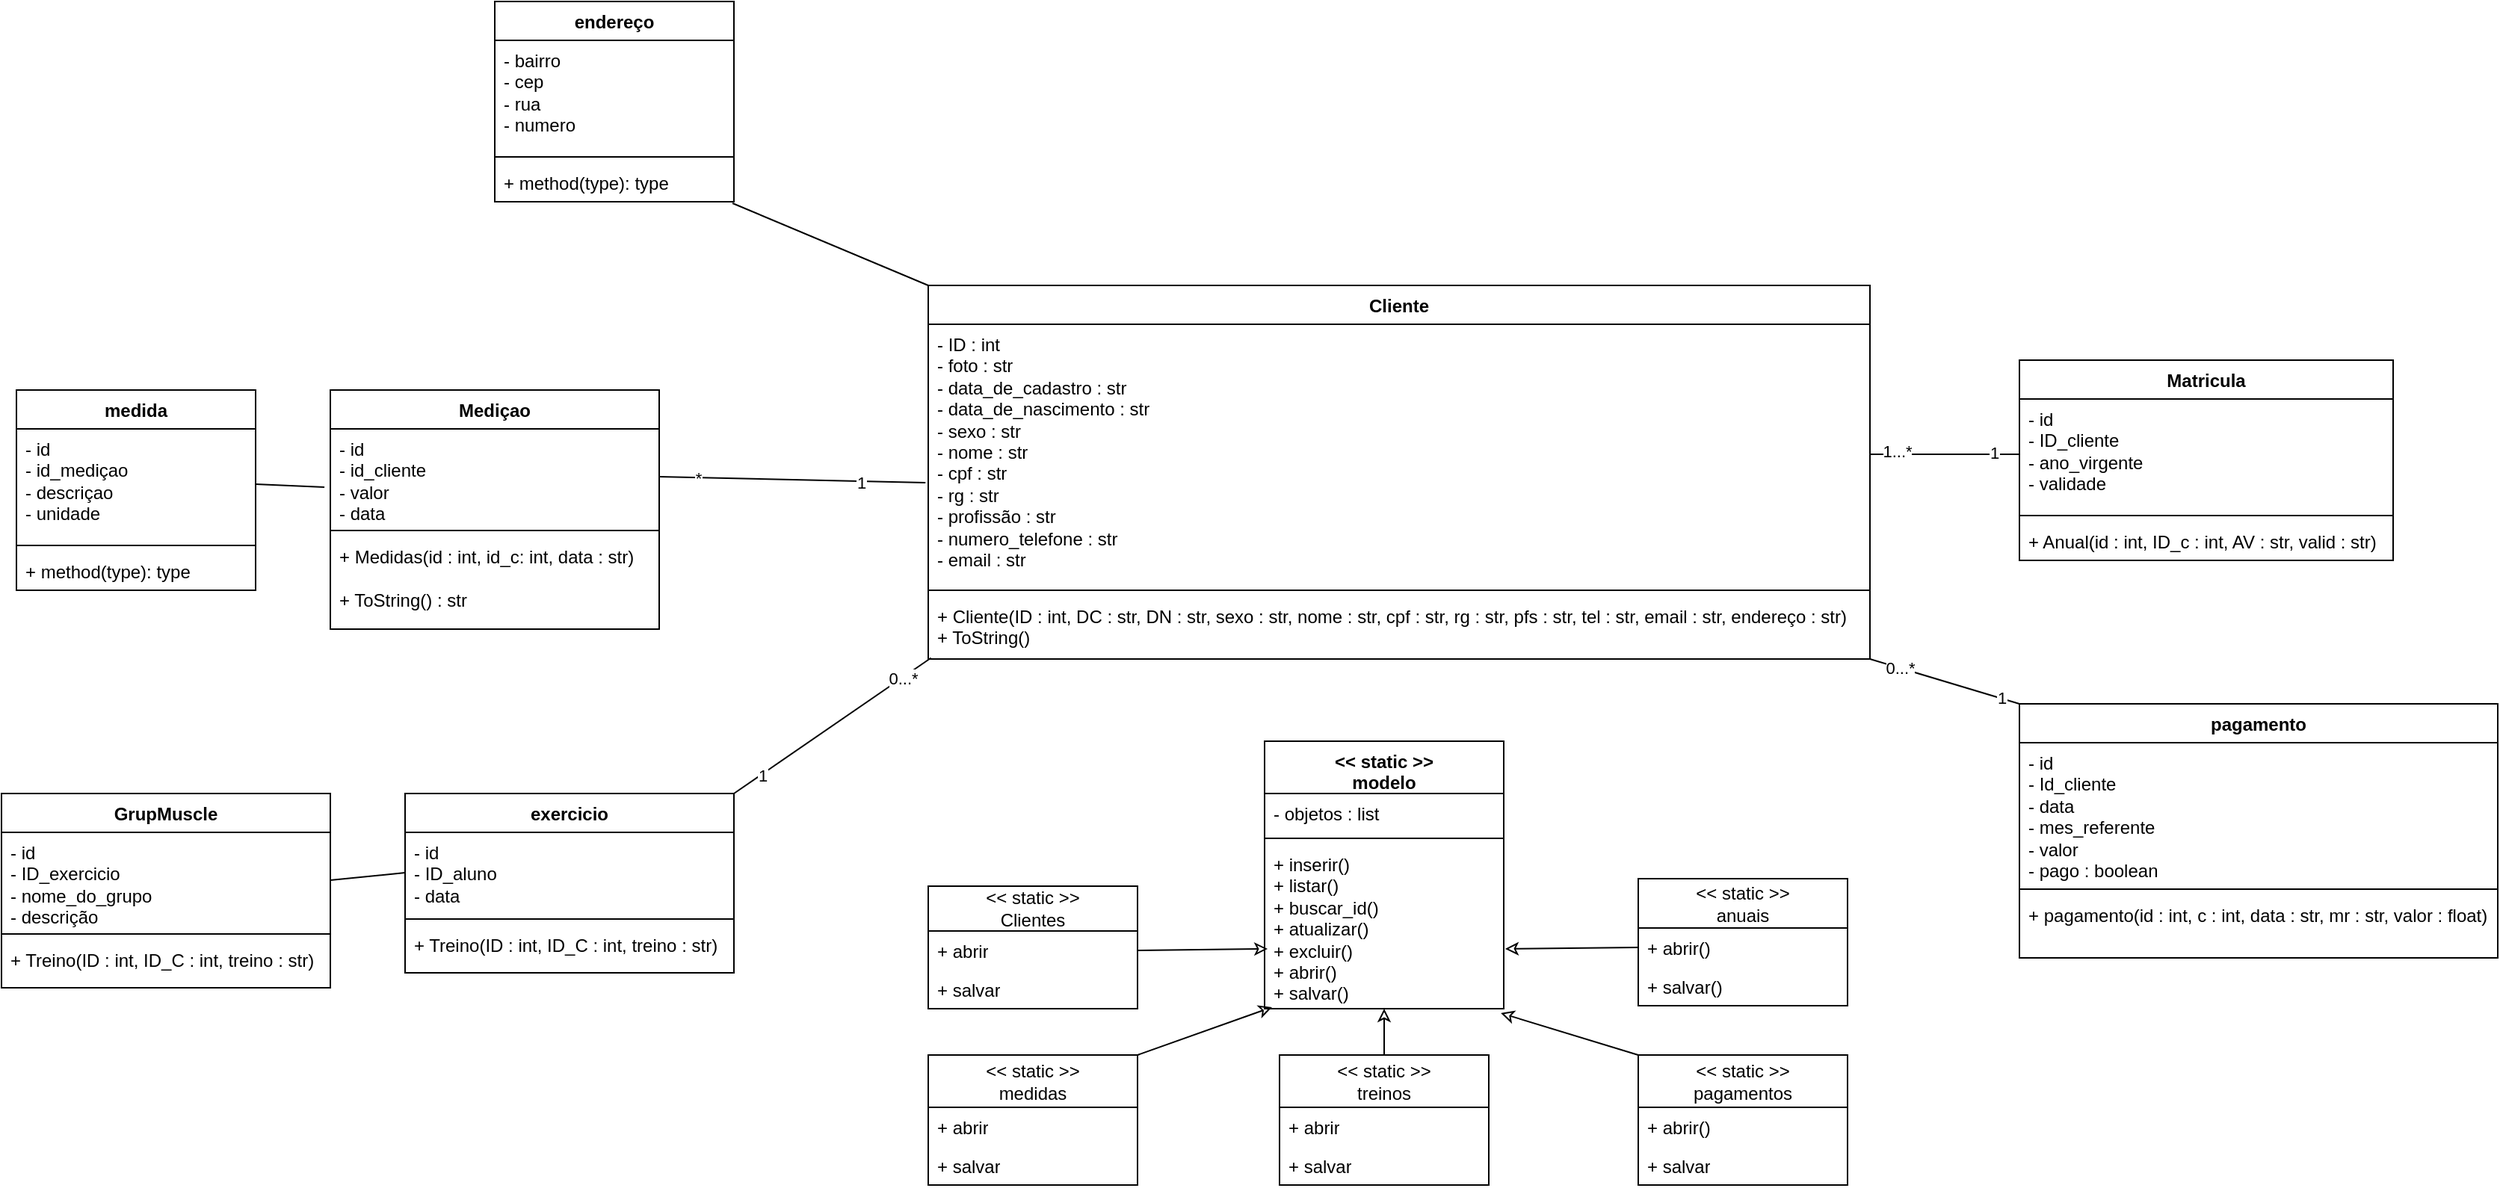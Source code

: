 <mxfile version="26.0.7">
  <diagram name="Página-1" id="hUZD1vpl5YjPBfnvqWsc">
    <mxGraphModel dx="1889" dy="578" grid="1" gridSize="10" guides="1" tooltips="1" connect="1" arrows="1" fold="1" page="1" pageScale="1" pageWidth="827" pageHeight="1169" math="0" shadow="0">
      <root>
        <mxCell id="0" />
        <mxCell id="1" parent="0" />
        <mxCell id="XV5S56shHWVsJy7ZyUxP-1" value="Cliente" style="swimlane;fontStyle=1;align=center;verticalAlign=top;childLayout=stackLayout;horizontal=1;startSize=26;horizontalStack=0;resizeParent=1;resizeParentMax=0;resizeLast=0;collapsible=1;marginBottom=0;whiteSpace=wrap;html=1;fontFamily=Helvetica;" parent="1" vertex="1">
          <mxGeometry x="140" y="280" width="630" height="250" as="geometry" />
        </mxCell>
        <mxCell id="XV5S56shHWVsJy7ZyUxP-2" value="- ID : int&lt;div&gt;- foto : str&amp;nbsp;&lt;br&gt;&lt;div&gt;- data_de_cadastro : str&lt;/div&gt;&lt;div&gt;- data_de_nascimento : str&lt;/div&gt;&lt;div&gt;- sexo : str&lt;/div&gt;&lt;div&gt;- nome : str&lt;/div&gt;&lt;div&gt;- cpf : str&lt;/div&gt;&lt;div&gt;- rg : str&lt;/div&gt;&lt;div&gt;- profissão : str&lt;/div&gt;&lt;div&gt;- numero_telefone : str&lt;/div&gt;&lt;div&gt;- email : str&lt;/div&gt;&lt;div&gt;&lt;br&gt;&lt;/div&gt;&lt;/div&gt;" style="text;strokeColor=none;fillColor=none;align=left;verticalAlign=top;spacingLeft=4;spacingRight=4;overflow=hidden;rotatable=0;points=[[0,0.5],[1,0.5]];portConstraint=eastwest;whiteSpace=wrap;html=1;fontFamily=Helvetica;" parent="XV5S56shHWVsJy7ZyUxP-1" vertex="1">
          <mxGeometry y="26" width="630" height="174" as="geometry" />
        </mxCell>
        <mxCell id="XV5S56shHWVsJy7ZyUxP-3" value="" style="line;strokeWidth=1;fillColor=none;align=left;verticalAlign=middle;spacingTop=-1;spacingLeft=3;spacingRight=3;rotatable=0;labelPosition=right;points=[];portConstraint=eastwest;strokeColor=inherit;fontFamily=Helvetica;" parent="XV5S56shHWVsJy7ZyUxP-1" vertex="1">
          <mxGeometry y="200" width="630" height="8" as="geometry" />
        </mxCell>
        <mxCell id="XV5S56shHWVsJy7ZyUxP-4" value="+ Cliente(ID : int, DC : str, DN : str, sexo : str, nome : str, cpf : str, rg : str, pfs : str, tel : str, email : str, endereço : str)&lt;div&gt;+ ToString()&lt;/div&gt;&lt;div&gt;&amp;nbsp;&lt;/div&gt;" style="text;strokeColor=none;fillColor=none;align=left;verticalAlign=top;spacingLeft=4;spacingRight=4;overflow=hidden;rotatable=0;points=[[0,0.5],[1,0.5]];portConstraint=eastwest;whiteSpace=wrap;html=1;fontFamily=Helvetica;" parent="XV5S56shHWVsJy7ZyUxP-1" vertex="1">
          <mxGeometry y="208" width="630" height="42" as="geometry" />
        </mxCell>
        <mxCell id="XV5S56shHWVsJy7ZyUxP-6" value="Mediçao" style="swimlane;fontStyle=1;align=center;verticalAlign=top;childLayout=stackLayout;horizontal=1;startSize=26;horizontalStack=0;resizeParent=1;resizeParentMax=0;resizeLast=0;collapsible=1;marginBottom=0;whiteSpace=wrap;html=1;fontFamily=Helvetica;" parent="1" vertex="1">
          <mxGeometry x="-260" y="350" width="220" height="160" as="geometry" />
        </mxCell>
        <mxCell id="XV5S56shHWVsJy7ZyUxP-7" value="- id&lt;div&gt;- id_cliente&lt;/div&gt;&lt;div&gt;- valor&lt;/div&gt;&lt;div&gt;- data&lt;/div&gt;" style="text;strokeColor=none;fillColor=none;align=left;verticalAlign=top;spacingLeft=4;spacingRight=4;overflow=hidden;rotatable=0;points=[[0,0.5],[1,0.5]];portConstraint=eastwest;whiteSpace=wrap;html=1;fontFamily=Helvetica;" parent="XV5S56shHWVsJy7ZyUxP-6" vertex="1">
          <mxGeometry y="26" width="220" height="64" as="geometry" />
        </mxCell>
        <mxCell id="XV5S56shHWVsJy7ZyUxP-8" value="" style="line;strokeWidth=1;fillColor=none;align=left;verticalAlign=middle;spacingTop=-1;spacingLeft=3;spacingRight=3;rotatable=0;labelPosition=right;points=[];portConstraint=eastwest;strokeColor=inherit;fontFamily=Helvetica;" parent="XV5S56shHWVsJy7ZyUxP-6" vertex="1">
          <mxGeometry y="90" width="220" height="8" as="geometry" />
        </mxCell>
        <mxCell id="XV5S56shHWVsJy7ZyUxP-9" value="+ Medidas(id : int, id_c: int, data : str&lt;span style=&quot;background-color: transparent; color: light-dark(rgb(0, 0, 0), rgb(255, 255, 255));&quot;&gt;)&lt;/span&gt;&lt;div&gt;&lt;span style=&quot;background-color: transparent; color: light-dark(rgb(0, 0, 0), rgb(255, 255, 255));&quot;&gt;&lt;br&gt;&lt;/span&gt;&lt;/div&gt;&lt;div&gt;&lt;span style=&quot;background-color: transparent; color: light-dark(rgb(0, 0, 0), rgb(255, 255, 255));&quot;&gt;+ ToString() : str&lt;/span&gt;&lt;/div&gt;" style="text;strokeColor=none;fillColor=none;align=left;verticalAlign=top;spacingLeft=4;spacingRight=4;overflow=hidden;rotatable=0;points=[[0,0.5],[1,0.5]];portConstraint=eastwest;whiteSpace=wrap;html=1;fontFamily=Helvetica;" parent="XV5S56shHWVsJy7ZyUxP-6" vertex="1">
          <mxGeometry y="98" width="220" height="62" as="geometry" />
        </mxCell>
        <mxCell id="XV5S56shHWVsJy7ZyUxP-10" value="Matricula" style="swimlane;fontStyle=1;align=center;verticalAlign=top;childLayout=stackLayout;horizontal=1;startSize=26;horizontalStack=0;resizeParent=1;resizeParentMax=0;resizeLast=0;collapsible=1;marginBottom=0;whiteSpace=wrap;html=1;fontFamily=Helvetica;" parent="1" vertex="1">
          <mxGeometry x="870" y="330" width="250" height="134" as="geometry" />
        </mxCell>
        <mxCell id="XV5S56shHWVsJy7ZyUxP-11" value="- id&lt;div&gt;- ID_cliente&lt;/div&gt;&lt;div&gt;- ano_virgente&lt;/div&gt;&lt;div&gt;- validade&lt;/div&gt;" style="text;strokeColor=none;fillColor=none;align=left;verticalAlign=top;spacingLeft=4;spacingRight=4;overflow=hidden;rotatable=0;points=[[0,0.5],[1,0.5]];portConstraint=eastwest;whiteSpace=wrap;html=1;fontFamily=Helvetica;" parent="XV5S56shHWVsJy7ZyUxP-10" vertex="1">
          <mxGeometry y="26" width="250" height="74" as="geometry" />
        </mxCell>
        <mxCell id="XV5S56shHWVsJy7ZyUxP-12" value="" style="line;strokeWidth=1;fillColor=none;align=left;verticalAlign=middle;spacingTop=-1;spacingLeft=3;spacingRight=3;rotatable=0;labelPosition=right;points=[];portConstraint=eastwest;strokeColor=inherit;fontFamily=Helvetica;" parent="XV5S56shHWVsJy7ZyUxP-10" vertex="1">
          <mxGeometry y="100" width="250" height="8" as="geometry" />
        </mxCell>
        <mxCell id="XV5S56shHWVsJy7ZyUxP-13" value="+ Anual(id : int, ID_c : int, AV : str, valid : str&lt;span style=&quot;background-color: transparent; color: light-dark(rgb(0, 0, 0), rgb(255, 255, 255));&quot;&gt;)&lt;/span&gt;" style="text;strokeColor=none;fillColor=none;align=left;verticalAlign=top;spacingLeft=4;spacingRight=4;overflow=hidden;rotatable=0;points=[[0,0.5],[1,0.5]];portConstraint=eastwest;whiteSpace=wrap;html=1;fontFamily=Helvetica;" parent="XV5S56shHWVsJy7ZyUxP-10" vertex="1">
          <mxGeometry y="108" width="250" height="26" as="geometry" />
        </mxCell>
        <mxCell id="XV5S56shHWVsJy7ZyUxP-14" value="pagamento" style="swimlane;fontStyle=1;align=center;verticalAlign=top;childLayout=stackLayout;horizontal=1;startSize=26;horizontalStack=0;resizeParent=1;resizeParentMax=0;resizeLast=0;collapsible=1;marginBottom=0;whiteSpace=wrap;html=1;fontFamily=Helvetica;" parent="1" vertex="1">
          <mxGeometry x="870" y="560" width="320" height="170" as="geometry" />
        </mxCell>
        <mxCell id="XV5S56shHWVsJy7ZyUxP-15" value="- id&lt;div&gt;- Id_cliente&lt;/div&gt;&lt;div&gt;- data&lt;/div&gt;&lt;div&gt;- mes_referente&lt;/div&gt;&lt;div&gt;- valor&lt;/div&gt;&lt;div&gt;- pago : boolean&lt;/div&gt;" style="text;strokeColor=none;fillColor=none;align=left;verticalAlign=top;spacingLeft=4;spacingRight=4;overflow=hidden;rotatable=0;points=[[0,0.5],[1,0.5]];portConstraint=eastwest;whiteSpace=wrap;html=1;fontFamily=Helvetica;" parent="XV5S56shHWVsJy7ZyUxP-14" vertex="1">
          <mxGeometry y="26" width="320" height="94" as="geometry" />
        </mxCell>
        <mxCell id="XV5S56shHWVsJy7ZyUxP-16" value="" style="line;strokeWidth=1;fillColor=none;align=left;verticalAlign=middle;spacingTop=-1;spacingLeft=3;spacingRight=3;rotatable=0;labelPosition=right;points=[];portConstraint=eastwest;strokeColor=inherit;fontFamily=Helvetica;" parent="XV5S56shHWVsJy7ZyUxP-14" vertex="1">
          <mxGeometry y="120" width="320" height="8" as="geometry" />
        </mxCell>
        <mxCell id="XV5S56shHWVsJy7ZyUxP-17" value="+ pagamento(id : int, c : int, data : str, mr : str, valor : float)" style="text;strokeColor=none;fillColor=none;align=left;verticalAlign=top;spacingLeft=4;spacingRight=4;overflow=hidden;rotatable=0;points=[[0,0.5],[1,0.5]];portConstraint=eastwest;whiteSpace=wrap;html=1;fontFamily=Helvetica;" parent="XV5S56shHWVsJy7ZyUxP-14" vertex="1">
          <mxGeometry y="128" width="320" height="42" as="geometry" />
        </mxCell>
        <mxCell id="XV5S56shHWVsJy7ZyUxP-19" value="exercicio" style="swimlane;fontStyle=1;align=center;verticalAlign=top;childLayout=stackLayout;horizontal=1;startSize=26;horizontalStack=0;resizeParent=1;resizeParentMax=0;resizeLast=0;collapsible=1;marginBottom=0;whiteSpace=wrap;html=1;fontFamily=Helvetica;" parent="1" vertex="1">
          <mxGeometry x="-210" y="620" width="220" height="120" as="geometry" />
        </mxCell>
        <mxCell id="XV5S56shHWVsJy7ZyUxP-20" value="- id&lt;div&gt;- ID_aluno&lt;/div&gt;&lt;div&gt;- data&lt;/div&gt;" style="text;strokeColor=none;fillColor=none;align=left;verticalAlign=top;spacingLeft=4;spacingRight=4;overflow=hidden;rotatable=0;points=[[0,0.5],[1,0.5]];portConstraint=eastwest;whiteSpace=wrap;html=1;fontFamily=Helvetica;" parent="XV5S56shHWVsJy7ZyUxP-19" vertex="1">
          <mxGeometry y="26" width="220" height="54" as="geometry" />
        </mxCell>
        <mxCell id="XV5S56shHWVsJy7ZyUxP-21" value="" style="line;strokeWidth=1;fillColor=none;align=left;verticalAlign=middle;spacingTop=-1;spacingLeft=3;spacingRight=3;rotatable=0;labelPosition=right;points=[];portConstraint=eastwest;strokeColor=inherit;fontFamily=Helvetica;" parent="XV5S56shHWVsJy7ZyUxP-19" vertex="1">
          <mxGeometry y="80" width="220" height="8" as="geometry" />
        </mxCell>
        <mxCell id="XV5S56shHWVsJy7ZyUxP-22" value="+ Treino(ID : int, ID_C : int, treino : str)" style="text;strokeColor=none;fillColor=none;align=left;verticalAlign=top;spacingLeft=4;spacingRight=4;overflow=hidden;rotatable=0;points=[[0,0.5],[1,0.5]];portConstraint=eastwest;whiteSpace=wrap;html=1;fontFamily=Helvetica;" parent="XV5S56shHWVsJy7ZyUxP-19" vertex="1">
          <mxGeometry y="88" width="220" height="32" as="geometry" />
        </mxCell>
        <mxCell id="XV5S56shHWVsJy7ZyUxP-24" value="&lt;div&gt;&amp;lt;&amp;lt; static &amp;gt;&amp;gt;&lt;/div&gt;modelo" style="swimlane;fontStyle=1;align=center;verticalAlign=top;childLayout=stackLayout;horizontal=1;startSize=35;horizontalStack=0;resizeParent=1;resizeParentMax=0;resizeLast=0;collapsible=1;marginBottom=0;whiteSpace=wrap;html=1;fontFamily=Helvetica;" parent="1" vertex="1">
          <mxGeometry x="365" y="585" width="160" height="179" as="geometry" />
        </mxCell>
        <mxCell id="XV5S56shHWVsJy7ZyUxP-25" value="- objetos : list" style="text;strokeColor=none;fillColor=none;align=left;verticalAlign=top;spacingLeft=4;spacingRight=4;overflow=hidden;rotatable=0;points=[[0,0.5],[1,0.5]];portConstraint=eastwest;whiteSpace=wrap;html=1;fontFamily=Helvetica;" parent="XV5S56shHWVsJy7ZyUxP-24" vertex="1">
          <mxGeometry y="35" width="160" height="26" as="geometry" />
        </mxCell>
        <mxCell id="XV5S56shHWVsJy7ZyUxP-26" value="" style="line;strokeWidth=1;fillColor=none;align=left;verticalAlign=middle;spacingTop=-1;spacingLeft=3;spacingRight=3;rotatable=0;labelPosition=right;points=[];portConstraint=eastwest;strokeColor=inherit;fontFamily=Helvetica;" parent="XV5S56shHWVsJy7ZyUxP-24" vertex="1">
          <mxGeometry y="61" width="160" height="8" as="geometry" />
        </mxCell>
        <mxCell id="XV5S56shHWVsJy7ZyUxP-27" value="+ inserir()&lt;div&gt;+ listar()&lt;/div&gt;&lt;div&gt;+ buscar_id()&lt;/div&gt;&lt;div&gt;+ atualizar()&lt;/div&gt;&lt;div&gt;+ excluir()&lt;/div&gt;&lt;div&gt;+ abrir()&lt;/div&gt;&lt;div&gt;+ salvar()&lt;/div&gt;" style="text;strokeColor=none;fillColor=none;align=left;verticalAlign=top;spacingLeft=4;spacingRight=4;overflow=hidden;rotatable=0;points=[[0,0.5],[1,0.5]];portConstraint=eastwest;whiteSpace=wrap;html=1;fontFamily=Helvetica;" parent="XV5S56shHWVsJy7ZyUxP-24" vertex="1">
          <mxGeometry y="69" width="160" height="110" as="geometry" />
        </mxCell>
        <mxCell id="XV5S56shHWVsJy7ZyUxP-32" value="&lt;div&gt;&amp;lt;&amp;lt; static &amp;gt;&amp;gt;&lt;br&gt;&lt;/div&gt;pagamentos" style="swimlane;fontStyle=0;childLayout=stackLayout;horizontal=1;startSize=35;fillColor=none;horizontalStack=0;resizeParent=1;resizeParentMax=0;resizeLast=0;collapsible=1;marginBottom=0;whiteSpace=wrap;html=1;fontFamily=Helvetica;" parent="1" vertex="1">
          <mxGeometry x="615" y="795" width="140" height="87" as="geometry" />
        </mxCell>
        <mxCell id="XV5S56shHWVsJy7ZyUxP-33" value="+ abrir()" style="text;strokeColor=none;fillColor=none;align=left;verticalAlign=top;spacingLeft=4;spacingRight=4;overflow=hidden;rotatable=0;points=[[0,0.5],[1,0.5]];portConstraint=eastwest;whiteSpace=wrap;html=1;fontFamily=Helvetica;" parent="XV5S56shHWVsJy7ZyUxP-32" vertex="1">
          <mxGeometry y="35" width="140" height="26" as="geometry" />
        </mxCell>
        <mxCell id="XV5S56shHWVsJy7ZyUxP-34" value="+ salvar" style="text;strokeColor=none;fillColor=none;align=left;verticalAlign=top;spacingLeft=4;spacingRight=4;overflow=hidden;rotatable=0;points=[[0,0.5],[1,0.5]];portConstraint=eastwest;whiteSpace=wrap;html=1;fontFamily=Helvetica;" parent="XV5S56shHWVsJy7ZyUxP-32" vertex="1">
          <mxGeometry y="61" width="140" height="26" as="geometry" />
        </mxCell>
        <mxCell id="XV5S56shHWVsJy7ZyUxP-35" value="&lt;div&gt;&amp;lt;&amp;lt; static &amp;gt;&amp;gt;&lt;br&gt;&lt;/div&gt;treinos" style="swimlane;fontStyle=0;childLayout=stackLayout;horizontal=1;startSize=35;fillColor=none;horizontalStack=0;resizeParent=1;resizeParentMax=0;resizeLast=0;collapsible=1;marginBottom=0;whiteSpace=wrap;html=1;fontFamily=Helvetica;" parent="1" vertex="1">
          <mxGeometry x="375" y="795" width="140" height="87" as="geometry" />
        </mxCell>
        <mxCell id="XV5S56shHWVsJy7ZyUxP-36" value="+ abrir" style="text;strokeColor=none;fillColor=none;align=left;verticalAlign=top;spacingLeft=4;spacingRight=4;overflow=hidden;rotatable=0;points=[[0,0.5],[1,0.5]];portConstraint=eastwest;whiteSpace=wrap;html=1;fontFamily=Helvetica;" parent="XV5S56shHWVsJy7ZyUxP-35" vertex="1">
          <mxGeometry y="35" width="140" height="26" as="geometry" />
        </mxCell>
        <mxCell id="XV5S56shHWVsJy7ZyUxP-37" value="+ salvar" style="text;strokeColor=none;fillColor=none;align=left;verticalAlign=top;spacingLeft=4;spacingRight=4;overflow=hidden;rotatable=0;points=[[0,0.5],[1,0.5]];portConstraint=eastwest;whiteSpace=wrap;html=1;fontFamily=Helvetica;" parent="XV5S56shHWVsJy7ZyUxP-35" vertex="1">
          <mxGeometry y="61" width="140" height="26" as="geometry" />
        </mxCell>
        <mxCell id="XV5S56shHWVsJy7ZyUxP-38" value="&lt;div&gt;&amp;lt;&amp;lt; static &amp;gt;&amp;gt;&lt;br&gt;&lt;/div&gt;medidas" style="swimlane;fontStyle=0;childLayout=stackLayout;horizontal=1;startSize=35;fillColor=none;horizontalStack=0;resizeParent=1;resizeParentMax=0;resizeLast=0;collapsible=1;marginBottom=0;whiteSpace=wrap;html=1;fontFamily=Helvetica;" parent="1" vertex="1">
          <mxGeometry x="140" y="795" width="140" height="87" as="geometry" />
        </mxCell>
        <mxCell id="XV5S56shHWVsJy7ZyUxP-39" value="+ abrir" style="text;strokeColor=none;fillColor=none;align=left;verticalAlign=top;spacingLeft=4;spacingRight=4;overflow=hidden;rotatable=0;points=[[0,0.5],[1,0.5]];portConstraint=eastwest;whiteSpace=wrap;html=1;fontFamily=Helvetica;" parent="XV5S56shHWVsJy7ZyUxP-38" vertex="1">
          <mxGeometry y="35" width="140" height="26" as="geometry" />
        </mxCell>
        <mxCell id="XV5S56shHWVsJy7ZyUxP-40" value="+ salvar" style="text;strokeColor=none;fillColor=none;align=left;verticalAlign=top;spacingLeft=4;spacingRight=4;overflow=hidden;rotatable=0;points=[[0,0.5],[1,0.5]];portConstraint=eastwest;whiteSpace=wrap;html=1;fontFamily=Helvetica;" parent="XV5S56shHWVsJy7ZyUxP-38" vertex="1">
          <mxGeometry y="61" width="140" height="26" as="geometry" />
        </mxCell>
        <mxCell id="XV5S56shHWVsJy7ZyUxP-41" value="&lt;div&gt;&amp;lt;&amp;lt; static &amp;gt;&amp;gt;&lt;br&gt;&lt;/div&gt;Clientes" style="swimlane;fontStyle=0;childLayout=stackLayout;horizontal=1;startSize=30;fillColor=none;horizontalStack=0;resizeParent=1;resizeParentMax=0;resizeLast=0;collapsible=1;marginBottom=0;whiteSpace=wrap;html=1;fontFamily=Helvetica;" parent="1" vertex="1">
          <mxGeometry x="140" y="682" width="140" height="82" as="geometry" />
        </mxCell>
        <mxCell id="XV5S56shHWVsJy7ZyUxP-42" value="+ abrir" style="text;strokeColor=none;fillColor=none;align=left;verticalAlign=top;spacingLeft=4;spacingRight=4;overflow=hidden;rotatable=0;points=[[0,0.5],[1,0.5]];portConstraint=eastwest;whiteSpace=wrap;html=1;fontFamily=Helvetica;" parent="XV5S56shHWVsJy7ZyUxP-41" vertex="1">
          <mxGeometry y="30" width="140" height="26" as="geometry" />
        </mxCell>
        <mxCell id="XV5S56shHWVsJy7ZyUxP-43" value="+ salvar" style="text;strokeColor=none;fillColor=none;align=left;verticalAlign=top;spacingLeft=4;spacingRight=4;overflow=hidden;rotatable=0;points=[[0,0.5],[1,0.5]];portConstraint=eastwest;whiteSpace=wrap;html=1;fontFamily=Helvetica;" parent="XV5S56shHWVsJy7ZyUxP-41" vertex="1">
          <mxGeometry y="56" width="140" height="26" as="geometry" />
        </mxCell>
        <mxCell id="XV5S56shHWVsJy7ZyUxP-44" value="&lt;div&gt;&amp;lt;&amp;lt; static &amp;gt;&amp;gt;&lt;br&gt;&lt;/div&gt;anuais" style="swimlane;fontStyle=0;childLayout=stackLayout;horizontal=1;startSize=33;fillColor=none;horizontalStack=0;resizeParent=1;resizeParentMax=0;resizeLast=0;collapsible=1;marginBottom=0;whiteSpace=wrap;html=1;fontFamily=Helvetica;" parent="1" vertex="1">
          <mxGeometry x="615" y="677" width="140" height="85" as="geometry" />
        </mxCell>
        <mxCell id="XV5S56shHWVsJy7ZyUxP-45" value="+ abrir()" style="text;strokeColor=none;fillColor=none;align=left;verticalAlign=top;spacingLeft=4;spacingRight=4;overflow=hidden;rotatable=0;points=[[0,0.5],[1,0.5]];portConstraint=eastwest;whiteSpace=wrap;html=1;fontFamily=Helvetica;" parent="XV5S56shHWVsJy7ZyUxP-44" vertex="1">
          <mxGeometry y="33" width="140" height="26" as="geometry" />
        </mxCell>
        <mxCell id="XV5S56shHWVsJy7ZyUxP-46" value="+ salvar()" style="text;strokeColor=none;fillColor=none;align=left;verticalAlign=top;spacingLeft=4;spacingRight=4;overflow=hidden;rotatable=0;points=[[0,0.5],[1,0.5]];portConstraint=eastwest;whiteSpace=wrap;html=1;fontFamily=Helvetica;" parent="XV5S56shHWVsJy7ZyUxP-44" vertex="1">
          <mxGeometry y="59" width="140" height="26" as="geometry" />
        </mxCell>
        <mxCell id="XV5S56shHWVsJy7ZyUxP-50" style="rounded=0;orthogonalLoop=1;jettySize=auto;html=1;exitX=0;exitY=0.5;exitDx=0;exitDy=0;entryX=1.006;entryY=0.636;entryDx=0;entryDy=0;entryPerimeter=0;endArrow=classic;endFill=0;fontFamily=Helvetica;" parent="1" source="XV5S56shHWVsJy7ZyUxP-45" target="XV5S56shHWVsJy7ZyUxP-27" edge="1">
          <mxGeometry relative="1" as="geometry" />
        </mxCell>
        <mxCell id="XV5S56shHWVsJy7ZyUxP-51" style="edgeStyle=none;shape=connector;rounded=0;orthogonalLoop=1;jettySize=auto;html=1;exitX=0;exitY=0;exitDx=0;exitDy=0;entryX=0.988;entryY=1.027;entryDx=0;entryDy=0;entryPerimeter=0;strokeColor=default;align=center;verticalAlign=middle;fontFamily=Helvetica;fontSize=11;fontColor=default;labelBackgroundColor=default;endArrow=classic;endFill=0;" parent="1" source="XV5S56shHWVsJy7ZyUxP-32" target="XV5S56shHWVsJy7ZyUxP-27" edge="1">
          <mxGeometry relative="1" as="geometry" />
        </mxCell>
        <mxCell id="XV5S56shHWVsJy7ZyUxP-52" style="edgeStyle=none;shape=connector;rounded=0;orthogonalLoop=1;jettySize=auto;html=1;exitX=0.5;exitY=0;exitDx=0;exitDy=0;entryX=0.5;entryY=1;entryDx=0;entryDy=0;entryPerimeter=0;strokeColor=default;align=center;verticalAlign=middle;fontFamily=Helvetica;fontSize=11;fontColor=default;labelBackgroundColor=default;endArrow=classic;endFill=0;" parent="1" source="XV5S56shHWVsJy7ZyUxP-35" target="XV5S56shHWVsJy7ZyUxP-27" edge="1">
          <mxGeometry relative="1" as="geometry" />
        </mxCell>
        <mxCell id="XV5S56shHWVsJy7ZyUxP-53" style="edgeStyle=none;shape=connector;rounded=0;orthogonalLoop=1;jettySize=auto;html=1;exitX=1;exitY=0;exitDx=0;exitDy=0;entryX=0.031;entryY=0.991;entryDx=0;entryDy=0;entryPerimeter=0;strokeColor=default;align=center;verticalAlign=middle;fontFamily=Helvetica;fontSize=11;fontColor=default;labelBackgroundColor=default;endArrow=classic;endFill=0;" parent="1" source="XV5S56shHWVsJy7ZyUxP-38" target="XV5S56shHWVsJy7ZyUxP-27" edge="1">
          <mxGeometry relative="1" as="geometry" />
        </mxCell>
        <mxCell id="XV5S56shHWVsJy7ZyUxP-54" style="edgeStyle=none;shape=connector;rounded=0;orthogonalLoop=1;jettySize=auto;html=1;exitX=1;exitY=0.5;exitDx=0;exitDy=0;entryX=0.013;entryY=0.636;entryDx=0;entryDy=0;entryPerimeter=0;strokeColor=default;align=center;verticalAlign=middle;fontFamily=Helvetica;fontSize=11;fontColor=default;labelBackgroundColor=default;endArrow=classic;endFill=0;" parent="1" source="XV5S56shHWVsJy7ZyUxP-42" target="XV5S56shHWVsJy7ZyUxP-27" edge="1">
          <mxGeometry relative="1" as="geometry" />
        </mxCell>
        <mxCell id="XV5S56shHWVsJy7ZyUxP-55" style="edgeStyle=none;shape=connector;rounded=0;orthogonalLoop=1;jettySize=auto;html=1;exitX=1;exitY=0.5;exitDx=0;exitDy=0;entryX=-0.003;entryY=0.609;entryDx=0;entryDy=0;entryPerimeter=0;strokeColor=default;align=center;verticalAlign=middle;fontFamily=Helvetica;fontSize=11;fontColor=default;labelBackgroundColor=default;endArrow=none;endFill=0;startFill=0;" parent="1" source="XV5S56shHWVsJy7ZyUxP-7" target="XV5S56shHWVsJy7ZyUxP-2" edge="1">
          <mxGeometry relative="1" as="geometry" />
        </mxCell>
        <mxCell id="XV5S56shHWVsJy7ZyUxP-56" value="*" style="edgeLabel;html=1;align=center;verticalAlign=middle;resizable=0;points=[];fontFamily=Helvetica;fontSize=11;fontColor=default;labelBackgroundColor=default;" parent="XV5S56shHWVsJy7ZyUxP-55" vertex="1" connectable="0">
          <mxGeometry x="-0.709" relative="1" as="geometry">
            <mxPoint as="offset" />
          </mxGeometry>
        </mxCell>
        <mxCell id="XV5S56shHWVsJy7ZyUxP-57" value="1" style="edgeLabel;html=1;align=center;verticalAlign=middle;resizable=0;points=[];fontFamily=Helvetica;fontSize=11;fontColor=default;labelBackgroundColor=default;" parent="XV5S56shHWVsJy7ZyUxP-55" vertex="1" connectable="0">
          <mxGeometry x="0.444" y="-1" relative="1" as="geometry">
            <mxPoint x="6" as="offset" />
          </mxGeometry>
        </mxCell>
        <mxCell id="XV5S56shHWVsJy7ZyUxP-58" style="edgeStyle=none;shape=connector;rounded=0;orthogonalLoop=1;jettySize=auto;html=1;exitX=0;exitY=0.5;exitDx=0;exitDy=0;entryX=1;entryY=0.5;entryDx=0;entryDy=0;strokeColor=default;align=center;verticalAlign=middle;fontFamily=Helvetica;fontSize=11;fontColor=default;labelBackgroundColor=default;endArrow=none;endFill=0;startFill=0;" parent="1" source="XV5S56shHWVsJy7ZyUxP-11" target="XV5S56shHWVsJy7ZyUxP-2" edge="1">
          <mxGeometry relative="1" as="geometry" />
        </mxCell>
        <mxCell id="XV5S56shHWVsJy7ZyUxP-67" value="1" style="edgeLabel;html=1;align=center;verticalAlign=middle;resizable=0;points=[];fontFamily=Helvetica;fontSize=11;fontColor=default;labelBackgroundColor=default;" parent="XV5S56shHWVsJy7ZyUxP-58" vertex="1" connectable="0">
          <mxGeometry x="-0.66" relative="1" as="geometry">
            <mxPoint y="-1" as="offset" />
          </mxGeometry>
        </mxCell>
        <mxCell id="XV5S56shHWVsJy7ZyUxP-68" value="1...*" style="edgeLabel;html=1;align=center;verticalAlign=middle;resizable=0;points=[];fontFamily=Helvetica;fontSize=11;fontColor=default;labelBackgroundColor=default;" parent="XV5S56shHWVsJy7ZyUxP-58" vertex="1" connectable="0">
          <mxGeometry x="0.64" y="-2" relative="1" as="geometry">
            <mxPoint as="offset" />
          </mxGeometry>
        </mxCell>
        <mxCell id="XV5S56shHWVsJy7ZyUxP-59" style="edgeStyle=none;shape=connector;rounded=0;orthogonalLoop=1;jettySize=auto;html=1;exitX=0;exitY=0;exitDx=0;exitDy=0;entryX=1;entryY=1;entryDx=0;entryDy=0;entryPerimeter=0;strokeColor=default;align=center;verticalAlign=middle;fontFamily=Helvetica;fontSize=11;fontColor=default;labelBackgroundColor=default;startFill=0;endArrow=none;endFill=0;" parent="1" source="XV5S56shHWVsJy7ZyUxP-14" target="XV5S56shHWVsJy7ZyUxP-4" edge="1">
          <mxGeometry relative="1" as="geometry" />
        </mxCell>
        <mxCell id="XV5S56shHWVsJy7ZyUxP-65" value="0...*" style="edgeLabel;html=1;align=center;verticalAlign=middle;resizable=0;points=[];fontFamily=Helvetica;fontSize=11;fontColor=default;labelBackgroundColor=default;" parent="XV5S56shHWVsJy7ZyUxP-59" vertex="1" connectable="0">
          <mxGeometry x="-0.353" y="2" relative="1" as="geometry">
            <mxPoint x="-47" y="-16" as="offset" />
          </mxGeometry>
        </mxCell>
        <mxCell id="XV5S56shHWVsJy7ZyUxP-66" value="1" style="edgeLabel;html=1;align=center;verticalAlign=middle;resizable=0;points=[];fontFamily=Helvetica;fontSize=11;fontColor=default;labelBackgroundColor=default;" parent="XV5S56shHWVsJy7ZyUxP-59" vertex="1" connectable="0">
          <mxGeometry x="-0.305" y="-1" relative="1" as="geometry">
            <mxPoint x="22" y="7" as="offset" />
          </mxGeometry>
        </mxCell>
        <mxCell id="XV5S56shHWVsJy7ZyUxP-60" style="edgeStyle=none;shape=connector;rounded=0;orthogonalLoop=1;jettySize=auto;html=1;exitX=1;exitY=0;exitDx=0;exitDy=0;entryX=0.003;entryY=0.982;entryDx=0;entryDy=0;entryPerimeter=0;strokeColor=default;align=center;verticalAlign=middle;fontFamily=Helvetica;fontSize=11;fontColor=default;labelBackgroundColor=default;startFill=0;endArrow=none;endFill=0;" parent="1" source="XV5S56shHWVsJy7ZyUxP-19" target="XV5S56shHWVsJy7ZyUxP-4" edge="1">
          <mxGeometry relative="1" as="geometry" />
        </mxCell>
        <mxCell id="XV5S56shHWVsJy7ZyUxP-70" value="0...*" style="edgeLabel;html=1;align=center;verticalAlign=middle;resizable=0;points=[];fontFamily=Helvetica;fontSize=11;fontColor=default;labelBackgroundColor=default;" parent="XV5S56shHWVsJy7ZyUxP-60" vertex="1" connectable="0">
          <mxGeometry x="0.711" relative="1" as="geometry">
            <mxPoint as="offset" />
          </mxGeometry>
        </mxCell>
        <mxCell id="XV5S56shHWVsJy7ZyUxP-71" value="1" style="edgeLabel;html=1;align=center;verticalAlign=middle;resizable=0;points=[];fontFamily=Helvetica;fontSize=11;fontColor=default;labelBackgroundColor=default;" parent="XV5S56shHWVsJy7ZyUxP-60" vertex="1" connectable="0">
          <mxGeometry x="-0.695" y="-2" relative="1" as="geometry">
            <mxPoint x="-3" as="offset" />
          </mxGeometry>
        </mxCell>
        <mxCell id="1uOu0MmswzALxyuZXBRw-2" value="medida" style="swimlane;fontStyle=1;align=center;verticalAlign=top;childLayout=stackLayout;horizontal=1;startSize=26;horizontalStack=0;resizeParent=1;resizeParentMax=0;resizeLast=0;collapsible=1;marginBottom=0;whiteSpace=wrap;html=1;" vertex="1" parent="1">
          <mxGeometry x="-470" y="350" width="160" height="134" as="geometry" />
        </mxCell>
        <mxCell id="1uOu0MmswzALxyuZXBRw-3" value="- id&lt;div&gt;- id_mediçao&lt;/div&gt;&lt;div&gt;- descriçao&lt;/div&gt;&lt;div&gt;&lt;span style=&quot;background-color: transparent; color: light-dark(rgb(0, 0, 0), rgb(255, 255, 255));&quot;&gt;- unidade&lt;/span&gt;&lt;/div&gt;&lt;div&gt;&lt;br&gt;&lt;/div&gt;" style="text;strokeColor=none;fillColor=none;align=left;verticalAlign=top;spacingLeft=4;spacingRight=4;overflow=hidden;rotatable=0;points=[[0,0.5],[1,0.5]];portConstraint=eastwest;whiteSpace=wrap;html=1;" vertex="1" parent="1uOu0MmswzALxyuZXBRw-2">
          <mxGeometry y="26" width="160" height="74" as="geometry" />
        </mxCell>
        <mxCell id="1uOu0MmswzALxyuZXBRw-4" value="" style="line;strokeWidth=1;fillColor=none;align=left;verticalAlign=middle;spacingTop=-1;spacingLeft=3;spacingRight=3;rotatable=0;labelPosition=right;points=[];portConstraint=eastwest;strokeColor=inherit;" vertex="1" parent="1uOu0MmswzALxyuZXBRw-2">
          <mxGeometry y="100" width="160" height="8" as="geometry" />
        </mxCell>
        <mxCell id="1uOu0MmswzALxyuZXBRw-5" value="+ method(type): type" style="text;strokeColor=none;fillColor=none;align=left;verticalAlign=top;spacingLeft=4;spacingRight=4;overflow=hidden;rotatable=0;points=[[0,0.5],[1,0.5]];portConstraint=eastwest;whiteSpace=wrap;html=1;" vertex="1" parent="1uOu0MmswzALxyuZXBRw-2">
          <mxGeometry y="108" width="160" height="26" as="geometry" />
        </mxCell>
        <mxCell id="1uOu0MmswzALxyuZXBRw-6" value="endereço" style="swimlane;fontStyle=1;align=center;verticalAlign=top;childLayout=stackLayout;horizontal=1;startSize=26;horizontalStack=0;resizeParent=1;resizeParentMax=0;resizeLast=0;collapsible=1;marginBottom=0;whiteSpace=wrap;html=1;" vertex="1" parent="1">
          <mxGeometry x="-150" y="90" width="160" height="134" as="geometry" />
        </mxCell>
        <mxCell id="1uOu0MmswzALxyuZXBRw-7" value="- bairro&lt;div&gt;- cep&lt;/div&gt;&lt;div&gt;- rua&lt;/div&gt;&lt;div&gt;- numero&lt;/div&gt;" style="text;strokeColor=none;fillColor=none;align=left;verticalAlign=top;spacingLeft=4;spacingRight=4;overflow=hidden;rotatable=0;points=[[0,0.5],[1,0.5]];portConstraint=eastwest;whiteSpace=wrap;html=1;" vertex="1" parent="1uOu0MmswzALxyuZXBRw-6">
          <mxGeometry y="26" width="160" height="74" as="geometry" />
        </mxCell>
        <mxCell id="1uOu0MmswzALxyuZXBRw-8" value="" style="line;strokeWidth=1;fillColor=none;align=left;verticalAlign=middle;spacingTop=-1;spacingLeft=3;spacingRight=3;rotatable=0;labelPosition=right;points=[];portConstraint=eastwest;strokeColor=inherit;" vertex="1" parent="1uOu0MmswzALxyuZXBRw-6">
          <mxGeometry y="100" width="160" height="8" as="geometry" />
        </mxCell>
        <mxCell id="1uOu0MmswzALxyuZXBRw-9" value="+ method(type): type" style="text;strokeColor=none;fillColor=none;align=left;verticalAlign=top;spacingLeft=4;spacingRight=4;overflow=hidden;rotatable=0;points=[[0,0.5],[1,0.5]];portConstraint=eastwest;whiteSpace=wrap;html=1;" vertex="1" parent="1uOu0MmswzALxyuZXBRw-6">
          <mxGeometry y="108" width="160" height="26" as="geometry" />
        </mxCell>
        <mxCell id="1uOu0MmswzALxyuZXBRw-10" style="rounded=0;orthogonalLoop=1;jettySize=auto;html=1;exitX=1;exitY=0.5;exitDx=0;exitDy=0;entryX=-0.018;entryY=0.609;entryDx=0;entryDy=0;endArrow=none;startFill=0;entryPerimeter=0;" edge="1" parent="1" source="1uOu0MmswzALxyuZXBRw-3" target="XV5S56shHWVsJy7ZyUxP-7">
          <mxGeometry relative="1" as="geometry" />
        </mxCell>
        <mxCell id="1uOu0MmswzALxyuZXBRw-13" style="rounded=0;orthogonalLoop=1;jettySize=auto;html=1;exitX=0;exitY=0;exitDx=0;exitDy=0;entryX=0.994;entryY=1.038;entryDx=0;entryDy=0;entryPerimeter=0;endArrow=none;startFill=0;" edge="1" parent="1" source="XV5S56shHWVsJy7ZyUxP-1" target="1uOu0MmswzALxyuZXBRw-9">
          <mxGeometry relative="1" as="geometry" />
        </mxCell>
        <mxCell id="1uOu0MmswzALxyuZXBRw-15" value="GrupMuscle" style="swimlane;fontStyle=1;align=center;verticalAlign=top;childLayout=stackLayout;horizontal=1;startSize=26;horizontalStack=0;resizeParent=1;resizeParentMax=0;resizeLast=0;collapsible=1;marginBottom=0;whiteSpace=wrap;html=1;fontFamily=Helvetica;" vertex="1" parent="1">
          <mxGeometry x="-480" y="620" width="220" height="130" as="geometry" />
        </mxCell>
        <mxCell id="1uOu0MmswzALxyuZXBRw-16" value="- id&lt;div&gt;- ID_exercicio&lt;/div&gt;&lt;div&gt;- nome_do_grupo&lt;/div&gt;&lt;div&gt;- descrição&lt;/div&gt;" style="text;strokeColor=none;fillColor=none;align=left;verticalAlign=top;spacingLeft=4;spacingRight=4;overflow=hidden;rotatable=0;points=[[0,0.5],[1,0.5]];portConstraint=eastwest;whiteSpace=wrap;html=1;fontFamily=Helvetica;" vertex="1" parent="1uOu0MmswzALxyuZXBRw-15">
          <mxGeometry y="26" width="220" height="64" as="geometry" />
        </mxCell>
        <mxCell id="1uOu0MmswzALxyuZXBRw-17" value="" style="line;strokeWidth=1;fillColor=none;align=left;verticalAlign=middle;spacingTop=-1;spacingLeft=3;spacingRight=3;rotatable=0;labelPosition=right;points=[];portConstraint=eastwest;strokeColor=inherit;fontFamily=Helvetica;" vertex="1" parent="1uOu0MmswzALxyuZXBRw-15">
          <mxGeometry y="90" width="220" height="8" as="geometry" />
        </mxCell>
        <mxCell id="1uOu0MmswzALxyuZXBRw-18" value="+ Treino(ID : int, ID_C : int, treino : str)" style="text;strokeColor=none;fillColor=none;align=left;verticalAlign=top;spacingLeft=4;spacingRight=4;overflow=hidden;rotatable=0;points=[[0,0.5],[1,0.5]];portConstraint=eastwest;whiteSpace=wrap;html=1;fontFamily=Helvetica;" vertex="1" parent="1uOu0MmswzALxyuZXBRw-15">
          <mxGeometry y="98" width="220" height="32" as="geometry" />
        </mxCell>
        <mxCell id="1uOu0MmswzALxyuZXBRw-19" style="rounded=0;orthogonalLoop=1;jettySize=auto;html=1;exitX=1;exitY=0.5;exitDx=0;exitDy=0;entryX=0;entryY=0.5;entryDx=0;entryDy=0;endArrow=none;startFill=0;" edge="1" parent="1" source="1uOu0MmswzALxyuZXBRw-16" target="XV5S56shHWVsJy7ZyUxP-20">
          <mxGeometry relative="1" as="geometry" />
        </mxCell>
      </root>
    </mxGraphModel>
  </diagram>
</mxfile>
